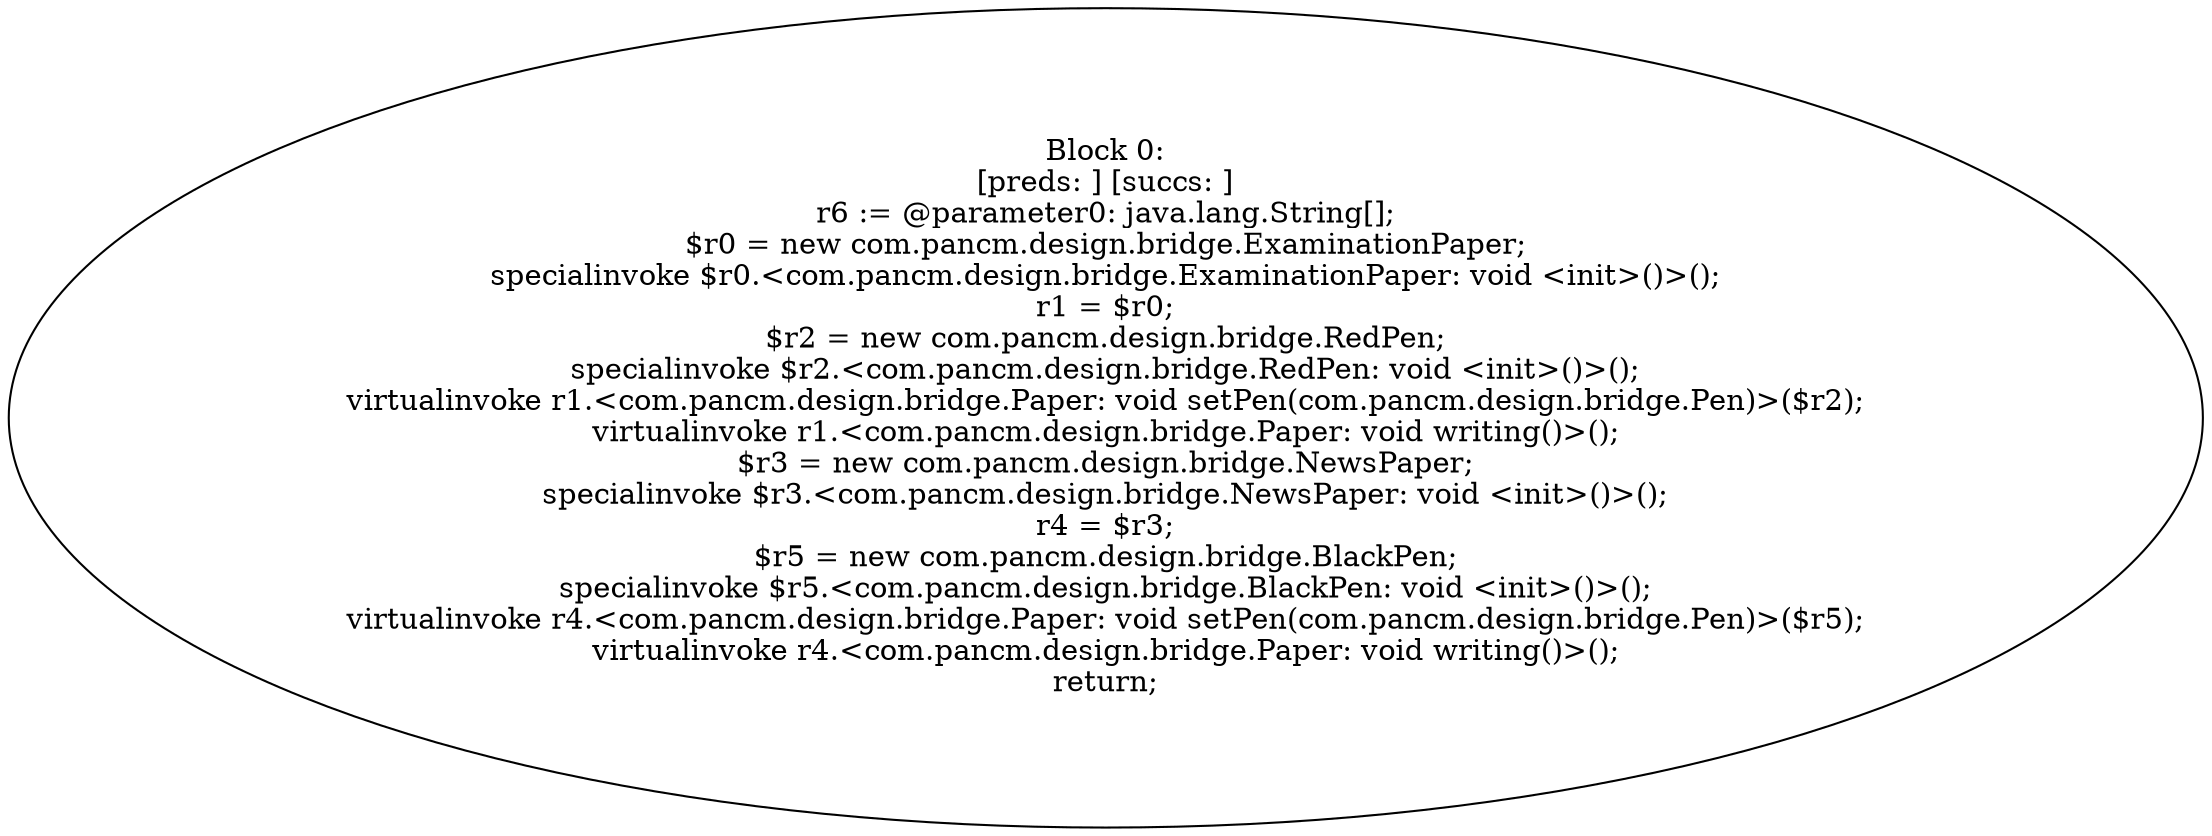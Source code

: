 digraph "unitGraph" {
    "Block 0:
[preds: ] [succs: ]
r6 := @parameter0: java.lang.String[];
$r0 = new com.pancm.design.bridge.ExaminationPaper;
specialinvoke $r0.<com.pancm.design.bridge.ExaminationPaper: void <init>()>();
r1 = $r0;
$r2 = new com.pancm.design.bridge.RedPen;
specialinvoke $r2.<com.pancm.design.bridge.RedPen: void <init>()>();
virtualinvoke r1.<com.pancm.design.bridge.Paper: void setPen(com.pancm.design.bridge.Pen)>($r2);
virtualinvoke r1.<com.pancm.design.bridge.Paper: void writing()>();
$r3 = new com.pancm.design.bridge.NewsPaper;
specialinvoke $r3.<com.pancm.design.bridge.NewsPaper: void <init>()>();
r4 = $r3;
$r5 = new com.pancm.design.bridge.BlackPen;
specialinvoke $r5.<com.pancm.design.bridge.BlackPen: void <init>()>();
virtualinvoke r4.<com.pancm.design.bridge.Paper: void setPen(com.pancm.design.bridge.Pen)>($r5);
virtualinvoke r4.<com.pancm.design.bridge.Paper: void writing()>();
return;
"
}
